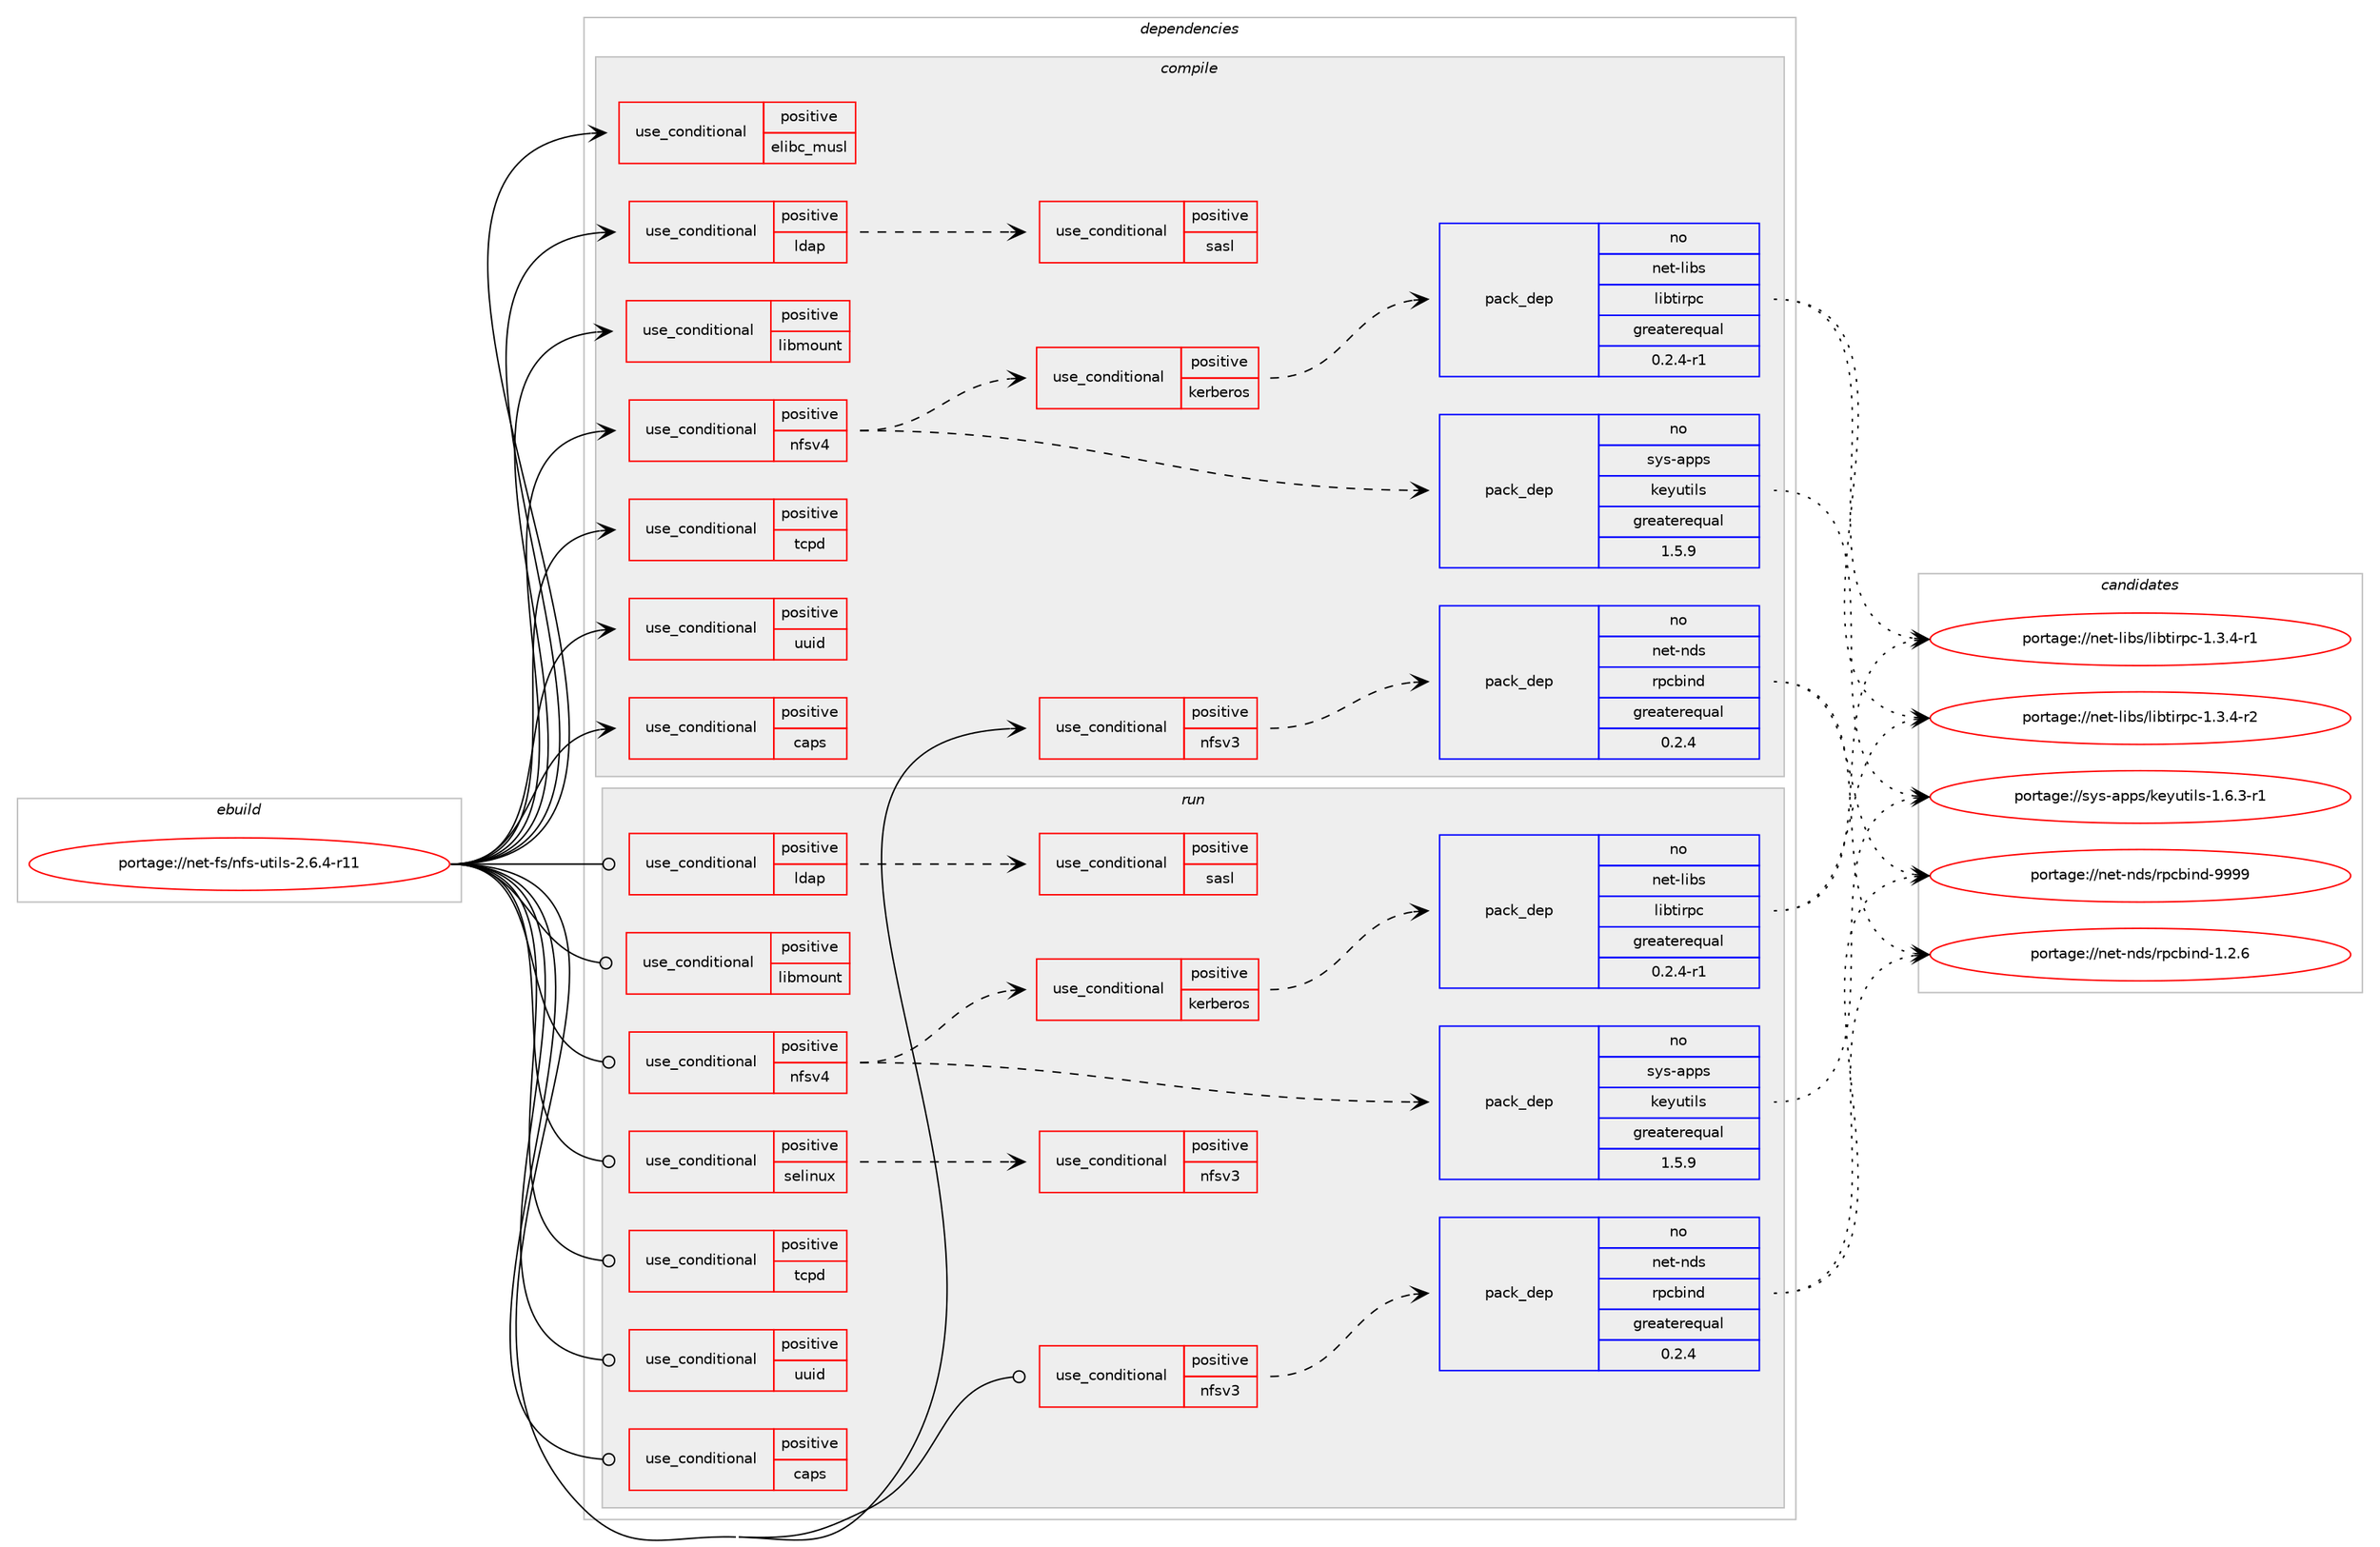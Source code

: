 digraph prolog {

# *************
# Graph options
# *************

newrank=true;
concentrate=true;
compound=true;
graph [rankdir=LR,fontname=Helvetica,fontsize=10,ranksep=1.5];#, ranksep=2.5, nodesep=0.2];
edge  [arrowhead=vee];
node  [fontname=Helvetica,fontsize=10];

# **********
# The ebuild
# **********

subgraph cluster_leftcol {
color=gray;
rank=same;
label=<<i>ebuild</i>>;
id [label="portage://net-fs/nfs-utils-2.6.4-r11", color=red, width=4, href="../net-fs/nfs-utils-2.6.4-r11.svg"];
}

# ****************
# The dependencies
# ****************

subgraph cluster_midcol {
color=gray;
label=<<i>dependencies</i>>;
subgraph cluster_compile {
fillcolor="#eeeeee";
style=filled;
label=<<i>compile</i>>;
subgraph cond87867 {
dependency177672 [label=<<TABLE BORDER="0" CELLBORDER="1" CELLSPACING="0" CELLPADDING="4"><TR><TD ROWSPAN="3" CELLPADDING="10">use_conditional</TD></TR><TR><TD>positive</TD></TR><TR><TD>caps</TD></TR></TABLE>>, shape=none, color=red];
# *** BEGIN UNKNOWN DEPENDENCY TYPE (TODO) ***
# dependency177672 -> package_dependency(portage://net-fs/nfs-utils-2.6.4-r11,install,no,sys-libs,libcap,none,[,,],[],[])
# *** END UNKNOWN DEPENDENCY TYPE (TODO) ***

}
id:e -> dependency177672:w [weight=20,style="solid",arrowhead="vee"];
subgraph cond87868 {
dependency177673 [label=<<TABLE BORDER="0" CELLBORDER="1" CELLSPACING="0" CELLPADDING="4"><TR><TD ROWSPAN="3" CELLPADDING="10">use_conditional</TD></TR><TR><TD>positive</TD></TR><TR><TD>elibc_musl</TD></TR></TABLE>>, shape=none, color=red];
# *** BEGIN UNKNOWN DEPENDENCY TYPE (TODO) ***
# dependency177673 -> package_dependency(portage://net-fs/nfs-utils-2.6.4-r11,install,no,sys-libs,queue-standalone,none,[,,],[],[])
# *** END UNKNOWN DEPENDENCY TYPE (TODO) ***

}
id:e -> dependency177673:w [weight=20,style="solid",arrowhead="vee"];
subgraph cond87869 {
dependency177674 [label=<<TABLE BORDER="0" CELLBORDER="1" CELLSPACING="0" CELLPADDING="4"><TR><TD ROWSPAN="3" CELLPADDING="10">use_conditional</TD></TR><TR><TD>positive</TD></TR><TR><TD>ldap</TD></TR></TABLE>>, shape=none, color=red];
# *** BEGIN UNKNOWN DEPENDENCY TYPE (TODO) ***
# dependency177674 -> package_dependency(portage://net-fs/nfs-utils-2.6.4-r11,install,no,net-nds,openldap,none,[,,],any_same_slot,[])
# *** END UNKNOWN DEPENDENCY TYPE (TODO) ***

subgraph cond87870 {
dependency177675 [label=<<TABLE BORDER="0" CELLBORDER="1" CELLSPACING="0" CELLPADDING="4"><TR><TD ROWSPAN="3" CELLPADDING="10">use_conditional</TD></TR><TR><TD>positive</TD></TR><TR><TD>sasl</TD></TR></TABLE>>, shape=none, color=red];
# *** BEGIN UNKNOWN DEPENDENCY TYPE (TODO) ***
# dependency177675 -> package_dependency(portage://net-fs/nfs-utils-2.6.4-r11,install,no,app-crypt,mit-krb5,none,[,,],[],[])
# *** END UNKNOWN DEPENDENCY TYPE (TODO) ***

# *** BEGIN UNKNOWN DEPENDENCY TYPE (TODO) ***
# dependency177675 -> package_dependency(portage://net-fs/nfs-utils-2.6.4-r11,install,no,dev-libs,cyrus-sasl,none,[,,],[slot(2)],[])
# *** END UNKNOWN DEPENDENCY TYPE (TODO) ***

}
dependency177674:e -> dependency177675:w [weight=20,style="dashed",arrowhead="vee"];
}
id:e -> dependency177674:w [weight=20,style="solid",arrowhead="vee"];
subgraph cond87871 {
dependency177676 [label=<<TABLE BORDER="0" CELLBORDER="1" CELLSPACING="0" CELLPADDING="4"><TR><TD ROWSPAN="3" CELLPADDING="10">use_conditional</TD></TR><TR><TD>positive</TD></TR><TR><TD>libmount</TD></TR></TABLE>>, shape=none, color=red];
# *** BEGIN UNKNOWN DEPENDENCY TYPE (TODO) ***
# dependency177676 -> package_dependency(portage://net-fs/nfs-utils-2.6.4-r11,install,no,sys-apps,util-linux,none,[,,],[],[])
# *** END UNKNOWN DEPENDENCY TYPE (TODO) ***

}
id:e -> dependency177676:w [weight=20,style="solid",arrowhead="vee"];
subgraph cond87872 {
dependency177677 [label=<<TABLE BORDER="0" CELLBORDER="1" CELLSPACING="0" CELLPADDING="4"><TR><TD ROWSPAN="3" CELLPADDING="10">use_conditional</TD></TR><TR><TD>positive</TD></TR><TR><TD>nfsv3</TD></TR></TABLE>>, shape=none, color=red];
subgraph pack87266 {
dependency177678 [label=<<TABLE BORDER="0" CELLBORDER="1" CELLSPACING="0" CELLPADDING="4" WIDTH="220"><TR><TD ROWSPAN="6" CELLPADDING="30">pack_dep</TD></TR><TR><TD WIDTH="110">no</TD></TR><TR><TD>net-nds</TD></TR><TR><TD>rpcbind</TD></TR><TR><TD>greaterequal</TD></TR><TR><TD>0.2.4</TD></TR></TABLE>>, shape=none, color=blue];
}
dependency177677:e -> dependency177678:w [weight=20,style="dashed",arrowhead="vee"];
}
id:e -> dependency177677:w [weight=20,style="solid",arrowhead="vee"];
subgraph cond87873 {
dependency177679 [label=<<TABLE BORDER="0" CELLBORDER="1" CELLSPACING="0" CELLPADDING="4"><TR><TD ROWSPAN="3" CELLPADDING="10">use_conditional</TD></TR><TR><TD>positive</TD></TR><TR><TD>nfsv4</TD></TR></TABLE>>, shape=none, color=red];
subgraph pack87267 {
dependency177680 [label=<<TABLE BORDER="0" CELLBORDER="1" CELLSPACING="0" CELLPADDING="4" WIDTH="220"><TR><TD ROWSPAN="6" CELLPADDING="30">pack_dep</TD></TR><TR><TD WIDTH="110">no</TD></TR><TR><TD>sys-apps</TD></TR><TR><TD>keyutils</TD></TR><TR><TD>greaterequal</TD></TR><TR><TD>1.5.9</TD></TR></TABLE>>, shape=none, color=blue];
}
dependency177679:e -> dependency177680:w [weight=20,style="dashed",arrowhead="vee"];
# *** BEGIN UNKNOWN DEPENDENCY TYPE (TODO) ***
# dependency177679 -> package_dependency(portage://net-fs/nfs-utils-2.6.4-r11,install,no,sys-fs,lvm2,none,[,,],[],[])
# *** END UNKNOWN DEPENDENCY TYPE (TODO) ***

subgraph cond87874 {
dependency177681 [label=<<TABLE BORDER="0" CELLBORDER="1" CELLSPACING="0" CELLPADDING="4"><TR><TD ROWSPAN="3" CELLPADDING="10">use_conditional</TD></TR><TR><TD>positive</TD></TR><TR><TD>kerberos</TD></TR></TABLE>>, shape=none, color=red];
subgraph pack87268 {
dependency177682 [label=<<TABLE BORDER="0" CELLBORDER="1" CELLSPACING="0" CELLPADDING="4" WIDTH="220"><TR><TD ROWSPAN="6" CELLPADDING="30">pack_dep</TD></TR><TR><TD WIDTH="110">no</TD></TR><TR><TD>net-libs</TD></TR><TR><TD>libtirpc</TD></TR><TR><TD>greaterequal</TD></TR><TR><TD>0.2.4-r1</TD></TR></TABLE>>, shape=none, color=blue];
}
dependency177681:e -> dependency177682:w [weight=20,style="dashed",arrowhead="vee"];
# *** BEGIN UNKNOWN DEPENDENCY TYPE (TODO) ***
# dependency177681 -> package_dependency(portage://net-fs/nfs-utils-2.6.4-r11,install,no,app-crypt,mit-krb5,none,[,,],[],[])
# *** END UNKNOWN DEPENDENCY TYPE (TODO) ***

}
dependency177679:e -> dependency177681:w [weight=20,style="dashed",arrowhead="vee"];
}
id:e -> dependency177679:w [weight=20,style="solid",arrowhead="vee"];
subgraph cond87875 {
dependency177683 [label=<<TABLE BORDER="0" CELLBORDER="1" CELLSPACING="0" CELLPADDING="4"><TR><TD ROWSPAN="3" CELLPADDING="10">use_conditional</TD></TR><TR><TD>positive</TD></TR><TR><TD>tcpd</TD></TR></TABLE>>, shape=none, color=red];
# *** BEGIN UNKNOWN DEPENDENCY TYPE (TODO) ***
# dependency177683 -> package_dependency(portage://net-fs/nfs-utils-2.6.4-r11,install,no,sys-apps,tcp-wrappers,none,[,,],[],[])
# *** END UNKNOWN DEPENDENCY TYPE (TODO) ***

}
id:e -> dependency177683:w [weight=20,style="solid",arrowhead="vee"];
subgraph cond87876 {
dependency177684 [label=<<TABLE BORDER="0" CELLBORDER="1" CELLSPACING="0" CELLPADDING="4"><TR><TD ROWSPAN="3" CELLPADDING="10">use_conditional</TD></TR><TR><TD>positive</TD></TR><TR><TD>uuid</TD></TR></TABLE>>, shape=none, color=red];
# *** BEGIN UNKNOWN DEPENDENCY TYPE (TODO) ***
# dependency177684 -> package_dependency(portage://net-fs/nfs-utils-2.6.4-r11,install,no,sys-apps,util-linux,none,[,,],[],[])
# *** END UNKNOWN DEPENDENCY TYPE (TODO) ***

}
id:e -> dependency177684:w [weight=20,style="solid",arrowhead="vee"];
# *** BEGIN UNKNOWN DEPENDENCY TYPE (TODO) ***
# id -> package_dependency(portage://net-fs/nfs-utils-2.6.4-r11,install,no,dev-db,sqlite,none,[,,],[slot(3)],[])
# *** END UNKNOWN DEPENDENCY TYPE (TODO) ***

# *** BEGIN UNKNOWN DEPENDENCY TYPE (TODO) ***
# id -> package_dependency(portage://net-fs/nfs-utils-2.6.4-r11,install,no,dev-libs,libevent,none,[,,],any_same_slot,[])
# *** END UNKNOWN DEPENDENCY TYPE (TODO) ***

# *** BEGIN UNKNOWN DEPENDENCY TYPE (TODO) ***
# id -> package_dependency(portage://net-fs/nfs-utils-2.6.4-r11,install,no,dev-libs,libxml2,none,[,,],[],[])
# *** END UNKNOWN DEPENDENCY TYPE (TODO) ***

# *** BEGIN UNKNOWN DEPENDENCY TYPE (TODO) ***
# id -> package_dependency(portage://net-fs/nfs-utils-2.6.4-r11,install,no,net-libs,libtirpc,none,[,,],any_same_slot,[])
# *** END UNKNOWN DEPENDENCY TYPE (TODO) ***

# *** BEGIN UNKNOWN DEPENDENCY TYPE (TODO) ***
# id -> package_dependency(portage://net-fs/nfs-utils-2.6.4-r11,install,no,sys-fs,e2fsprogs,none,[,,],[],[])
# *** END UNKNOWN DEPENDENCY TYPE (TODO) ***

}
subgraph cluster_compileandrun {
fillcolor="#eeeeee";
style=filled;
label=<<i>compile and run</i>>;
}
subgraph cluster_run {
fillcolor="#eeeeee";
style=filled;
label=<<i>run</i>>;
subgraph cond87877 {
dependency177685 [label=<<TABLE BORDER="0" CELLBORDER="1" CELLSPACING="0" CELLPADDING="4"><TR><TD ROWSPAN="3" CELLPADDING="10">use_conditional</TD></TR><TR><TD>positive</TD></TR><TR><TD>caps</TD></TR></TABLE>>, shape=none, color=red];
# *** BEGIN UNKNOWN DEPENDENCY TYPE (TODO) ***
# dependency177685 -> package_dependency(portage://net-fs/nfs-utils-2.6.4-r11,run,no,sys-libs,libcap,none,[,,],[],[])
# *** END UNKNOWN DEPENDENCY TYPE (TODO) ***

}
id:e -> dependency177685:w [weight=20,style="solid",arrowhead="odot"];
subgraph cond87878 {
dependency177686 [label=<<TABLE BORDER="0" CELLBORDER="1" CELLSPACING="0" CELLPADDING="4"><TR><TD ROWSPAN="3" CELLPADDING="10">use_conditional</TD></TR><TR><TD>positive</TD></TR><TR><TD>ldap</TD></TR></TABLE>>, shape=none, color=red];
# *** BEGIN UNKNOWN DEPENDENCY TYPE (TODO) ***
# dependency177686 -> package_dependency(portage://net-fs/nfs-utils-2.6.4-r11,run,no,net-nds,openldap,none,[,,],any_same_slot,[])
# *** END UNKNOWN DEPENDENCY TYPE (TODO) ***

subgraph cond87879 {
dependency177687 [label=<<TABLE BORDER="0" CELLBORDER="1" CELLSPACING="0" CELLPADDING="4"><TR><TD ROWSPAN="3" CELLPADDING="10">use_conditional</TD></TR><TR><TD>positive</TD></TR><TR><TD>sasl</TD></TR></TABLE>>, shape=none, color=red];
# *** BEGIN UNKNOWN DEPENDENCY TYPE (TODO) ***
# dependency177687 -> package_dependency(portage://net-fs/nfs-utils-2.6.4-r11,run,no,app-crypt,mit-krb5,none,[,,],[],[])
# *** END UNKNOWN DEPENDENCY TYPE (TODO) ***

# *** BEGIN UNKNOWN DEPENDENCY TYPE (TODO) ***
# dependency177687 -> package_dependency(portage://net-fs/nfs-utils-2.6.4-r11,run,no,dev-libs,cyrus-sasl,none,[,,],[slot(2)],[])
# *** END UNKNOWN DEPENDENCY TYPE (TODO) ***

}
dependency177686:e -> dependency177687:w [weight=20,style="dashed",arrowhead="vee"];
}
id:e -> dependency177686:w [weight=20,style="solid",arrowhead="odot"];
subgraph cond87880 {
dependency177688 [label=<<TABLE BORDER="0" CELLBORDER="1" CELLSPACING="0" CELLPADDING="4"><TR><TD ROWSPAN="3" CELLPADDING="10">use_conditional</TD></TR><TR><TD>positive</TD></TR><TR><TD>libmount</TD></TR></TABLE>>, shape=none, color=red];
# *** BEGIN UNKNOWN DEPENDENCY TYPE (TODO) ***
# dependency177688 -> package_dependency(portage://net-fs/nfs-utils-2.6.4-r11,run,no,sys-apps,util-linux,none,[,,],[],[])
# *** END UNKNOWN DEPENDENCY TYPE (TODO) ***

}
id:e -> dependency177688:w [weight=20,style="solid",arrowhead="odot"];
subgraph cond87881 {
dependency177689 [label=<<TABLE BORDER="0" CELLBORDER="1" CELLSPACING="0" CELLPADDING="4"><TR><TD ROWSPAN="3" CELLPADDING="10">use_conditional</TD></TR><TR><TD>positive</TD></TR><TR><TD>nfsv3</TD></TR></TABLE>>, shape=none, color=red];
subgraph pack87269 {
dependency177690 [label=<<TABLE BORDER="0" CELLBORDER="1" CELLSPACING="0" CELLPADDING="4" WIDTH="220"><TR><TD ROWSPAN="6" CELLPADDING="30">pack_dep</TD></TR><TR><TD WIDTH="110">no</TD></TR><TR><TD>net-nds</TD></TR><TR><TD>rpcbind</TD></TR><TR><TD>greaterequal</TD></TR><TR><TD>0.2.4</TD></TR></TABLE>>, shape=none, color=blue];
}
dependency177689:e -> dependency177690:w [weight=20,style="dashed",arrowhead="vee"];
}
id:e -> dependency177689:w [weight=20,style="solid",arrowhead="odot"];
subgraph cond87882 {
dependency177691 [label=<<TABLE BORDER="0" CELLBORDER="1" CELLSPACING="0" CELLPADDING="4"><TR><TD ROWSPAN="3" CELLPADDING="10">use_conditional</TD></TR><TR><TD>positive</TD></TR><TR><TD>nfsv4</TD></TR></TABLE>>, shape=none, color=red];
subgraph pack87270 {
dependency177692 [label=<<TABLE BORDER="0" CELLBORDER="1" CELLSPACING="0" CELLPADDING="4" WIDTH="220"><TR><TD ROWSPAN="6" CELLPADDING="30">pack_dep</TD></TR><TR><TD WIDTH="110">no</TD></TR><TR><TD>sys-apps</TD></TR><TR><TD>keyutils</TD></TR><TR><TD>greaterequal</TD></TR><TR><TD>1.5.9</TD></TR></TABLE>>, shape=none, color=blue];
}
dependency177691:e -> dependency177692:w [weight=20,style="dashed",arrowhead="vee"];
# *** BEGIN UNKNOWN DEPENDENCY TYPE (TODO) ***
# dependency177691 -> package_dependency(portage://net-fs/nfs-utils-2.6.4-r11,run,no,sys-fs,lvm2,none,[,,],[],[])
# *** END UNKNOWN DEPENDENCY TYPE (TODO) ***

subgraph cond87883 {
dependency177693 [label=<<TABLE BORDER="0" CELLBORDER="1" CELLSPACING="0" CELLPADDING="4"><TR><TD ROWSPAN="3" CELLPADDING="10">use_conditional</TD></TR><TR><TD>positive</TD></TR><TR><TD>kerberos</TD></TR></TABLE>>, shape=none, color=red];
subgraph pack87271 {
dependency177694 [label=<<TABLE BORDER="0" CELLBORDER="1" CELLSPACING="0" CELLPADDING="4" WIDTH="220"><TR><TD ROWSPAN="6" CELLPADDING="30">pack_dep</TD></TR><TR><TD WIDTH="110">no</TD></TR><TR><TD>net-libs</TD></TR><TR><TD>libtirpc</TD></TR><TR><TD>greaterequal</TD></TR><TR><TD>0.2.4-r1</TD></TR></TABLE>>, shape=none, color=blue];
}
dependency177693:e -> dependency177694:w [weight=20,style="dashed",arrowhead="vee"];
# *** BEGIN UNKNOWN DEPENDENCY TYPE (TODO) ***
# dependency177693 -> package_dependency(portage://net-fs/nfs-utils-2.6.4-r11,run,no,app-crypt,mit-krb5,none,[,,],[],[])
# *** END UNKNOWN DEPENDENCY TYPE (TODO) ***

}
dependency177691:e -> dependency177693:w [weight=20,style="dashed",arrowhead="vee"];
}
id:e -> dependency177691:w [weight=20,style="solid",arrowhead="odot"];
subgraph cond87884 {
dependency177695 [label=<<TABLE BORDER="0" CELLBORDER="1" CELLSPACING="0" CELLPADDING="4"><TR><TD ROWSPAN="3" CELLPADDING="10">use_conditional</TD></TR><TR><TD>positive</TD></TR><TR><TD>selinux</TD></TR></TABLE>>, shape=none, color=red];
# *** BEGIN UNKNOWN DEPENDENCY TYPE (TODO) ***
# dependency177695 -> package_dependency(portage://net-fs/nfs-utils-2.6.4-r11,run,no,sec-policy,selinux-rpc,none,[,,],[],[])
# *** END UNKNOWN DEPENDENCY TYPE (TODO) ***

subgraph cond87885 {
dependency177696 [label=<<TABLE BORDER="0" CELLBORDER="1" CELLSPACING="0" CELLPADDING="4"><TR><TD ROWSPAN="3" CELLPADDING="10">use_conditional</TD></TR><TR><TD>positive</TD></TR><TR><TD>nfsv3</TD></TR></TABLE>>, shape=none, color=red];
# *** BEGIN UNKNOWN DEPENDENCY TYPE (TODO) ***
# dependency177696 -> package_dependency(portage://net-fs/nfs-utils-2.6.4-r11,run,no,sec-policy,selinux-rpcbind,none,[,,],[],[])
# *** END UNKNOWN DEPENDENCY TYPE (TODO) ***

}
dependency177695:e -> dependency177696:w [weight=20,style="dashed",arrowhead="vee"];
}
id:e -> dependency177695:w [weight=20,style="solid",arrowhead="odot"];
subgraph cond87886 {
dependency177697 [label=<<TABLE BORDER="0" CELLBORDER="1" CELLSPACING="0" CELLPADDING="4"><TR><TD ROWSPAN="3" CELLPADDING="10">use_conditional</TD></TR><TR><TD>positive</TD></TR><TR><TD>tcpd</TD></TR></TABLE>>, shape=none, color=red];
# *** BEGIN UNKNOWN DEPENDENCY TYPE (TODO) ***
# dependency177697 -> package_dependency(portage://net-fs/nfs-utils-2.6.4-r11,run,no,sys-apps,tcp-wrappers,none,[,,],[],[])
# *** END UNKNOWN DEPENDENCY TYPE (TODO) ***

}
id:e -> dependency177697:w [weight=20,style="solid",arrowhead="odot"];
subgraph cond87887 {
dependency177698 [label=<<TABLE BORDER="0" CELLBORDER="1" CELLSPACING="0" CELLPADDING="4"><TR><TD ROWSPAN="3" CELLPADDING="10">use_conditional</TD></TR><TR><TD>positive</TD></TR><TR><TD>uuid</TD></TR></TABLE>>, shape=none, color=red];
# *** BEGIN UNKNOWN DEPENDENCY TYPE (TODO) ***
# dependency177698 -> package_dependency(portage://net-fs/nfs-utils-2.6.4-r11,run,no,sys-apps,util-linux,none,[,,],[],[])
# *** END UNKNOWN DEPENDENCY TYPE (TODO) ***

}
id:e -> dependency177698:w [weight=20,style="solid",arrowhead="odot"];
# *** BEGIN UNKNOWN DEPENDENCY TYPE (TODO) ***
# id -> package_dependency(portage://net-fs/nfs-utils-2.6.4-r11,run,no,dev-db,sqlite,none,[,,],[slot(3)],[])
# *** END UNKNOWN DEPENDENCY TYPE (TODO) ***

# *** BEGIN UNKNOWN DEPENDENCY TYPE (TODO) ***
# id -> package_dependency(portage://net-fs/nfs-utils-2.6.4-r11,run,no,dev-libs,libevent,none,[,,],any_same_slot,[])
# *** END UNKNOWN DEPENDENCY TYPE (TODO) ***

# *** BEGIN UNKNOWN DEPENDENCY TYPE (TODO) ***
# id -> package_dependency(portage://net-fs/nfs-utils-2.6.4-r11,run,no,dev-libs,libxml2,none,[,,],[],[])
# *** END UNKNOWN DEPENDENCY TYPE (TODO) ***

# *** BEGIN UNKNOWN DEPENDENCY TYPE (TODO) ***
# id -> package_dependency(portage://net-fs/nfs-utils-2.6.4-r11,run,no,net-libs,libtirpc,none,[,,],any_same_slot,[])
# *** END UNKNOWN DEPENDENCY TYPE (TODO) ***

# *** BEGIN UNKNOWN DEPENDENCY TYPE (TODO) ***
# id -> package_dependency(portage://net-fs/nfs-utils-2.6.4-r11,run,no,sys-fs,e2fsprogs,none,[,,],[],[])
# *** END UNKNOWN DEPENDENCY TYPE (TODO) ***

# *** BEGIN UNKNOWN DEPENDENCY TYPE (TODO) ***
# id -> package_dependency(portage://net-fs/nfs-utils-2.6.4-r11,run,weak,net-libs,libnfsidmap,none,[,,],[],[])
# *** END UNKNOWN DEPENDENCY TYPE (TODO) ***

}
}

# **************
# The candidates
# **************

subgraph cluster_choices {
rank=same;
color=gray;
label=<<i>candidates</i>>;

subgraph choice87266 {
color=black;
nodesep=1;
choice11010111645110100115471141129998105110100454946504654 [label="portage://net-nds/rpcbind-1.2.6", color=red, width=4,href="../net-nds/rpcbind-1.2.6.svg"];
choice110101116451101001154711411299981051101004557575757 [label="portage://net-nds/rpcbind-9999", color=red, width=4,href="../net-nds/rpcbind-9999.svg"];
dependency177678:e -> choice11010111645110100115471141129998105110100454946504654:w [style=dotted,weight="100"];
dependency177678:e -> choice110101116451101001154711411299981051101004557575757:w [style=dotted,weight="100"];
}
subgraph choice87267 {
color=black;
nodesep=1;
choice1151211154597112112115471071011211171161051081154549465446514511449 [label="portage://sys-apps/keyutils-1.6.3-r1", color=red, width=4,href="../sys-apps/keyutils-1.6.3-r1.svg"];
dependency177680:e -> choice1151211154597112112115471071011211171161051081154549465446514511449:w [style=dotted,weight="100"];
}
subgraph choice87268 {
color=black;
nodesep=1;
choice11010111645108105981154710810598116105114112994549465146524511449 [label="portage://net-libs/libtirpc-1.3.4-r1", color=red, width=4,href="../net-libs/libtirpc-1.3.4-r1.svg"];
choice11010111645108105981154710810598116105114112994549465146524511450 [label="portage://net-libs/libtirpc-1.3.4-r2", color=red, width=4,href="../net-libs/libtirpc-1.3.4-r2.svg"];
dependency177682:e -> choice11010111645108105981154710810598116105114112994549465146524511449:w [style=dotted,weight="100"];
dependency177682:e -> choice11010111645108105981154710810598116105114112994549465146524511450:w [style=dotted,weight="100"];
}
subgraph choice87269 {
color=black;
nodesep=1;
choice11010111645110100115471141129998105110100454946504654 [label="portage://net-nds/rpcbind-1.2.6", color=red, width=4,href="../net-nds/rpcbind-1.2.6.svg"];
choice110101116451101001154711411299981051101004557575757 [label="portage://net-nds/rpcbind-9999", color=red, width=4,href="../net-nds/rpcbind-9999.svg"];
dependency177690:e -> choice11010111645110100115471141129998105110100454946504654:w [style=dotted,weight="100"];
dependency177690:e -> choice110101116451101001154711411299981051101004557575757:w [style=dotted,weight="100"];
}
subgraph choice87270 {
color=black;
nodesep=1;
choice1151211154597112112115471071011211171161051081154549465446514511449 [label="portage://sys-apps/keyutils-1.6.3-r1", color=red, width=4,href="../sys-apps/keyutils-1.6.3-r1.svg"];
dependency177692:e -> choice1151211154597112112115471071011211171161051081154549465446514511449:w [style=dotted,weight="100"];
}
subgraph choice87271 {
color=black;
nodesep=1;
choice11010111645108105981154710810598116105114112994549465146524511449 [label="portage://net-libs/libtirpc-1.3.4-r1", color=red, width=4,href="../net-libs/libtirpc-1.3.4-r1.svg"];
choice11010111645108105981154710810598116105114112994549465146524511450 [label="portage://net-libs/libtirpc-1.3.4-r2", color=red, width=4,href="../net-libs/libtirpc-1.3.4-r2.svg"];
dependency177694:e -> choice11010111645108105981154710810598116105114112994549465146524511449:w [style=dotted,weight="100"];
dependency177694:e -> choice11010111645108105981154710810598116105114112994549465146524511450:w [style=dotted,weight="100"];
}
}

}
